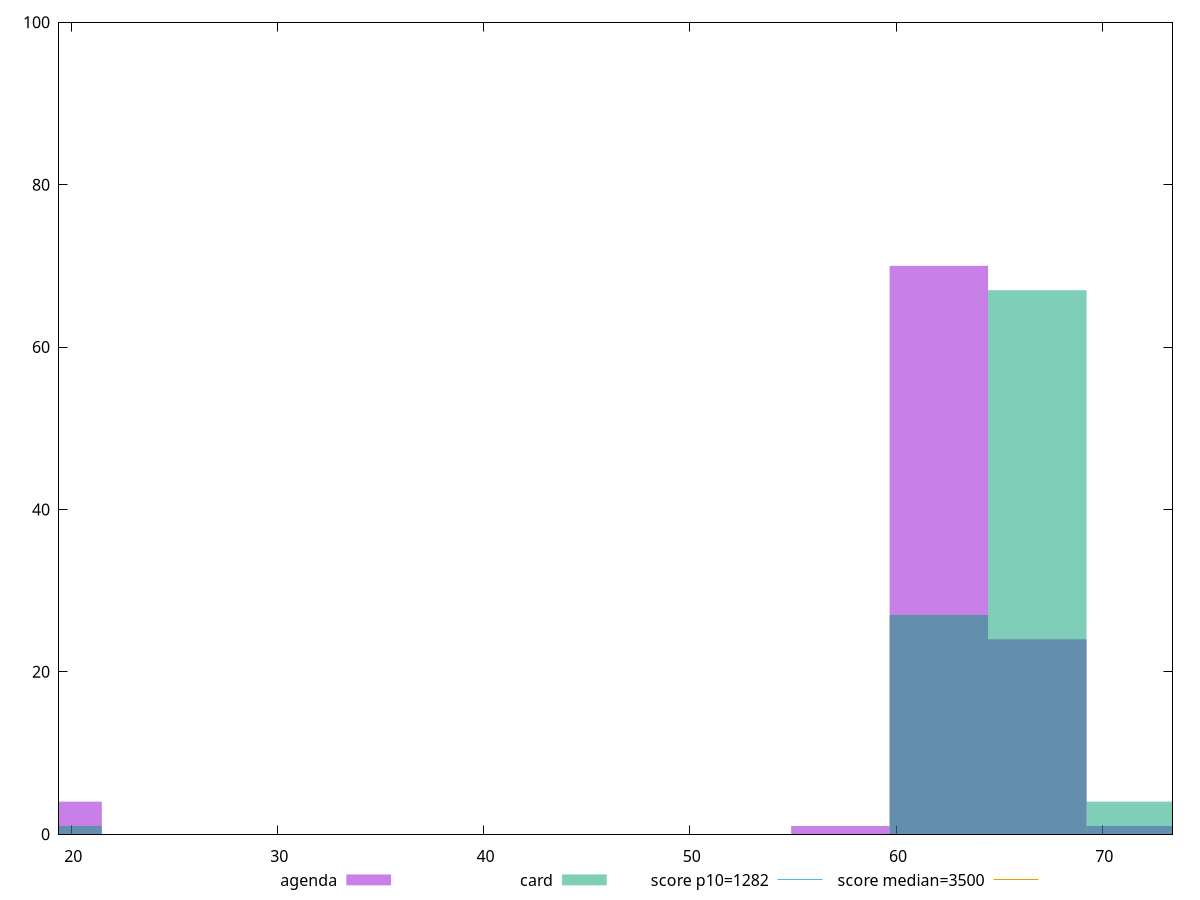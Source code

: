 reset

$agenda <<EOF
62.0778004801096 70
66.8530159016565 24
19.10086168618757 4
57.30258505856271 1
71.6282313232034 1
EOF

$card <<EOF
66.8530159016565 67
62.0778004801096 27
71.6282313232034 4
19.10086168618757 1
EOF

set key outside below
set boxwidth 4.775215421546893
set xrange [19.412:73.40799999999999]
set yrange [0:100]
set trange [0:100]
set style fill transparent solid 0.5 noborder

set parametric
set terminal svg size 640, 500 enhanced background rgb 'white'
set output "reports/report_00030_2021-02-24T20-42-31.540Z/bootup-time/comparison/histogram/1_vs_2.svg"

plot $agenda title "agenda" with boxes, \
     $card title "card" with boxes, \
     1282,t title "score p10=1282", \
     3500,t title "score median=3500"

reset

